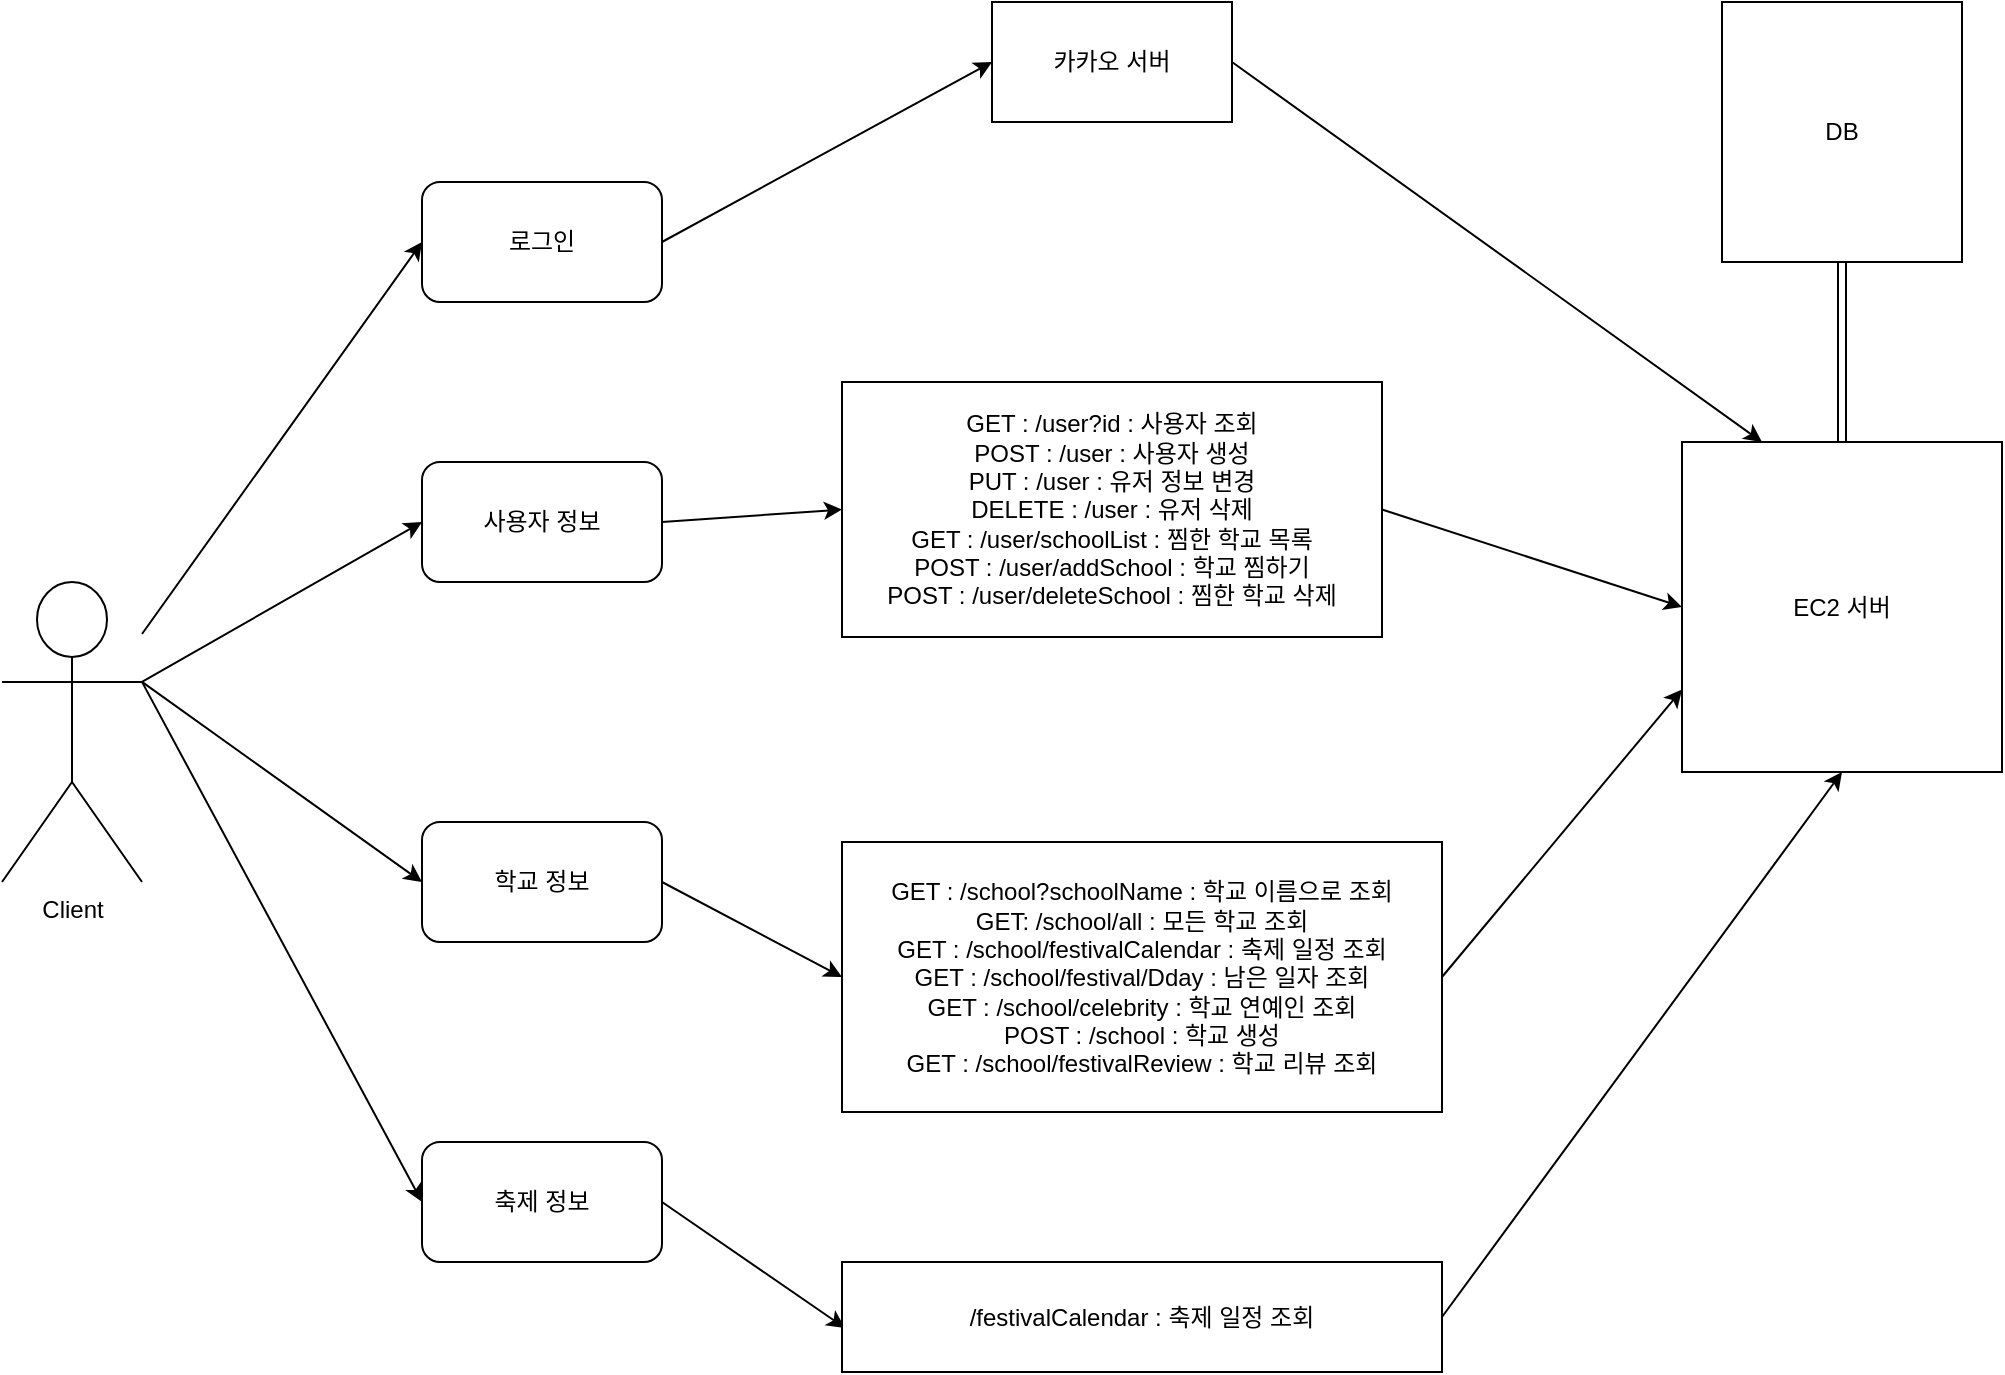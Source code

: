 <mxfile version="20.8.23" type="github">
  <diagram id="gcupz1wOseAFlGIjOzjX" name="페이지-1">
    <mxGraphModel dx="1434" dy="796" grid="1" gridSize="10" guides="1" tooltips="1" connect="1" arrows="1" fold="1" page="1" pageScale="1" pageWidth="827" pageHeight="1169" math="0" shadow="0">
      <root>
        <mxCell id="0" />
        <mxCell id="1" parent="0" />
        <mxCell id="Nez7KcpY-7Rk2Y-lfuM3-13" style="orthogonalLoop=1;jettySize=auto;html=1;entryX=0;entryY=0.5;entryDx=0;entryDy=0;rounded=0;" edge="1" parent="1" source="Nez7KcpY-7Rk2Y-lfuM3-1" target="Nez7KcpY-7Rk2Y-lfuM3-7">
          <mxGeometry relative="1" as="geometry" />
        </mxCell>
        <mxCell id="Nez7KcpY-7Rk2Y-lfuM3-23" style="edgeStyle=none;rounded=0;orthogonalLoop=1;jettySize=auto;html=1;exitX=1;exitY=0.333;exitDx=0;exitDy=0;exitPerimeter=0;entryX=0;entryY=0.5;entryDx=0;entryDy=0;" edge="1" parent="1" source="Nez7KcpY-7Rk2Y-lfuM3-1" target="Nez7KcpY-7Rk2Y-lfuM3-6">
          <mxGeometry relative="1" as="geometry" />
        </mxCell>
        <mxCell id="Nez7KcpY-7Rk2Y-lfuM3-24" style="edgeStyle=none;rounded=0;orthogonalLoop=1;jettySize=auto;html=1;exitX=1;exitY=0.333;exitDx=0;exitDy=0;exitPerimeter=0;entryX=0;entryY=0.5;entryDx=0;entryDy=0;" edge="1" parent="1" source="Nez7KcpY-7Rk2Y-lfuM3-1" target="Nez7KcpY-7Rk2Y-lfuM3-8">
          <mxGeometry relative="1" as="geometry" />
        </mxCell>
        <mxCell id="Nez7KcpY-7Rk2Y-lfuM3-25" style="edgeStyle=none;rounded=0;orthogonalLoop=1;jettySize=auto;html=1;exitX=1;exitY=0.333;exitDx=0;exitDy=0;exitPerimeter=0;entryX=0;entryY=0.5;entryDx=0;entryDy=0;" edge="1" parent="1" source="Nez7KcpY-7Rk2Y-lfuM3-1" target="Nez7KcpY-7Rk2Y-lfuM3-9">
          <mxGeometry relative="1" as="geometry" />
        </mxCell>
        <mxCell id="Nez7KcpY-7Rk2Y-lfuM3-1" value="Client" style="shape=umlActor;verticalLabelPosition=bottom;verticalAlign=top;html=1;outlineConnect=0;" vertex="1" parent="1">
          <mxGeometry x="30" y="320" width="70" height="150" as="geometry" />
        </mxCell>
        <mxCell id="Nez7KcpY-7Rk2Y-lfuM3-32" style="edgeStyle=none;rounded=0;orthogonalLoop=1;jettySize=auto;html=1;exitX=1;exitY=0.5;exitDx=0;exitDy=0;entryX=0;entryY=0.5;entryDx=0;entryDy=0;" edge="1" parent="1" source="Nez7KcpY-7Rk2Y-lfuM3-6" target="Nez7KcpY-7Rk2Y-lfuM3-28">
          <mxGeometry relative="1" as="geometry" />
        </mxCell>
        <mxCell id="Nez7KcpY-7Rk2Y-lfuM3-6" value="사용자 정보" style="rounded=1;whiteSpace=wrap;html=1;" vertex="1" parent="1">
          <mxGeometry x="240" y="260" width="120" height="60" as="geometry" />
        </mxCell>
        <mxCell id="Nez7KcpY-7Rk2Y-lfuM3-21" style="rounded=0;orthogonalLoop=1;jettySize=auto;html=1;exitX=1;exitY=0.5;exitDx=0;exitDy=0;entryX=0;entryY=0.5;entryDx=0;entryDy=0;" edge="1" parent="1" source="Nez7KcpY-7Rk2Y-lfuM3-7" target="Nez7KcpY-7Rk2Y-lfuM3-10">
          <mxGeometry relative="1" as="geometry" />
        </mxCell>
        <mxCell id="Nez7KcpY-7Rk2Y-lfuM3-7" value="로그인" style="rounded=1;whiteSpace=wrap;html=1;" vertex="1" parent="1">
          <mxGeometry x="240" y="120" width="120" height="60" as="geometry" />
        </mxCell>
        <mxCell id="Nez7KcpY-7Rk2Y-lfuM3-33" style="edgeStyle=none;rounded=0;orthogonalLoop=1;jettySize=auto;html=1;exitX=1;exitY=0.5;exitDx=0;exitDy=0;entryX=0;entryY=0.5;entryDx=0;entryDy=0;" edge="1" parent="1" source="Nez7KcpY-7Rk2Y-lfuM3-8" target="Nez7KcpY-7Rk2Y-lfuM3-29">
          <mxGeometry relative="1" as="geometry" />
        </mxCell>
        <mxCell id="Nez7KcpY-7Rk2Y-lfuM3-8" value="학교 정보" style="rounded=1;whiteSpace=wrap;html=1;" vertex="1" parent="1">
          <mxGeometry x="240" y="440" width="120" height="60" as="geometry" />
        </mxCell>
        <mxCell id="Nez7KcpY-7Rk2Y-lfuM3-34" style="edgeStyle=none;rounded=0;orthogonalLoop=1;jettySize=auto;html=1;exitX=1;exitY=0.5;exitDx=0;exitDy=0;entryX=0.005;entryY=0.6;entryDx=0;entryDy=0;entryPerimeter=0;" edge="1" parent="1" source="Nez7KcpY-7Rk2Y-lfuM3-9" target="Nez7KcpY-7Rk2Y-lfuM3-30">
          <mxGeometry relative="1" as="geometry" />
        </mxCell>
        <mxCell id="Nez7KcpY-7Rk2Y-lfuM3-9" value="축제 정보" style="rounded=1;whiteSpace=wrap;html=1;" vertex="1" parent="1">
          <mxGeometry x="240" y="600" width="120" height="60" as="geometry" />
        </mxCell>
        <mxCell id="Nez7KcpY-7Rk2Y-lfuM3-26" style="edgeStyle=none;rounded=0;orthogonalLoop=1;jettySize=auto;html=1;exitX=1;exitY=0.5;exitDx=0;exitDy=0;entryX=0.25;entryY=0;entryDx=0;entryDy=0;" edge="1" parent="1" source="Nez7KcpY-7Rk2Y-lfuM3-10" target="Nez7KcpY-7Rk2Y-lfuM3-15">
          <mxGeometry relative="1" as="geometry" />
        </mxCell>
        <mxCell id="Nez7KcpY-7Rk2Y-lfuM3-10" value="카카오 서버" style="rounded=0;whiteSpace=wrap;html=1;" vertex="1" parent="1">
          <mxGeometry x="525" y="30" width="120" height="60" as="geometry" />
        </mxCell>
        <mxCell id="Nez7KcpY-7Rk2Y-lfuM3-16" style="edgeStyle=orthogonalEdgeStyle;rounded=0;orthogonalLoop=1;jettySize=auto;html=1;exitX=0.5;exitY=1;exitDx=0;exitDy=0;entryX=0.5;entryY=0;entryDx=0;entryDy=0;shape=link;" edge="1" parent="1" source="Nez7KcpY-7Rk2Y-lfuM3-12" target="Nez7KcpY-7Rk2Y-lfuM3-15">
          <mxGeometry relative="1" as="geometry" />
        </mxCell>
        <mxCell id="Nez7KcpY-7Rk2Y-lfuM3-12" value="DB" style="rounded=0;whiteSpace=wrap;html=1;" vertex="1" parent="1">
          <mxGeometry x="890" y="30" width="120" height="130" as="geometry" />
        </mxCell>
        <mxCell id="Nez7KcpY-7Rk2Y-lfuM3-15" value="EC2 서버" style="rounded=0;whiteSpace=wrap;html=1;" vertex="1" parent="1">
          <mxGeometry x="870" y="250" width="160" height="165" as="geometry" />
        </mxCell>
        <mxCell id="Nez7KcpY-7Rk2Y-lfuM3-31" style="edgeStyle=none;rounded=0;orthogonalLoop=1;jettySize=auto;html=1;exitX=1;exitY=0.5;exitDx=0;exitDy=0;entryX=0;entryY=0.5;entryDx=0;entryDy=0;" edge="1" parent="1" source="Nez7KcpY-7Rk2Y-lfuM3-28" target="Nez7KcpY-7Rk2Y-lfuM3-15">
          <mxGeometry relative="1" as="geometry" />
        </mxCell>
        <mxCell id="Nez7KcpY-7Rk2Y-lfuM3-28" value="GET : /user?id : 사용자 조회&lt;br&gt;POST : /user : 사용자 생성&lt;br&gt;PUT : /user : 유저 정보 변경&lt;br&gt;DELETE : /user : 유저 삭제&lt;br&gt;GET : /user/schoolList : 찜한 학교 목록&lt;br&gt;POST : /user/addSchool : 학교 찜하기&lt;br&gt;POST : /user/deleteSchool : 찜한 학교 삭제" style="rounded=0;whiteSpace=wrap;html=1;" vertex="1" parent="1">
          <mxGeometry x="450" y="220" width="270" height="127.5" as="geometry" />
        </mxCell>
        <mxCell id="Nez7KcpY-7Rk2Y-lfuM3-35" style="edgeStyle=none;rounded=0;orthogonalLoop=1;jettySize=auto;html=1;exitX=1;exitY=0.5;exitDx=0;exitDy=0;entryX=0;entryY=0.75;entryDx=0;entryDy=0;" edge="1" parent="1" source="Nez7KcpY-7Rk2Y-lfuM3-29" target="Nez7KcpY-7Rk2Y-lfuM3-15">
          <mxGeometry relative="1" as="geometry" />
        </mxCell>
        <mxCell id="Nez7KcpY-7Rk2Y-lfuM3-29" value="GET : /school?schoolName : 학교 이름으로 조회&lt;br&gt;GET: /school/all : 모든 학교 조회&lt;br&gt;GET : /school/festivalCalendar : 축제 일정 조회&lt;br&gt;GET : /school/festival/Dday : 남은 일자 조회&lt;br&gt;GET : /school/celebrity : 학교 연예인 조회&lt;br&gt;POST : /school : 학교 생성&lt;br&gt;GET : /school/festivalReview : 학교 리뷰 조회" style="rounded=0;whiteSpace=wrap;html=1;" vertex="1" parent="1">
          <mxGeometry x="450" y="450" width="300" height="135" as="geometry" />
        </mxCell>
        <mxCell id="Nez7KcpY-7Rk2Y-lfuM3-36" style="edgeStyle=none;rounded=0;orthogonalLoop=1;jettySize=auto;html=1;exitX=1;exitY=0.5;exitDx=0;exitDy=0;entryX=0.5;entryY=1;entryDx=0;entryDy=0;" edge="1" parent="1" source="Nez7KcpY-7Rk2Y-lfuM3-30" target="Nez7KcpY-7Rk2Y-lfuM3-15">
          <mxGeometry relative="1" as="geometry" />
        </mxCell>
        <mxCell id="Nez7KcpY-7Rk2Y-lfuM3-30" value="/festivalCalendar : 축제 일정 조회" style="rounded=0;whiteSpace=wrap;html=1;" vertex="1" parent="1">
          <mxGeometry x="450" y="660" width="300" height="55" as="geometry" />
        </mxCell>
      </root>
    </mxGraphModel>
  </diagram>
</mxfile>
